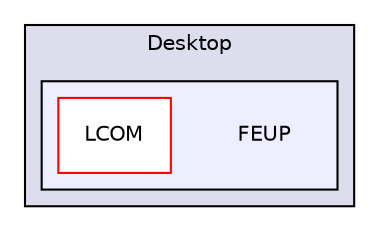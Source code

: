 digraph "C:/Users/manel/Desktop/FEUP" {
  bgcolor=transparent;
  compound=true
  node [ fontsize="10", fontname="Helvetica"];
  edge [ labelfontsize="10", labelfontname="Helvetica"];
  subgraph clusterdir_33bc72ab2cd79fc43fadd2e88807d46e {
    graph [ bgcolor="#ddddee", pencolor="black", label="Desktop" fontname="Helvetica", fontsize="10", URL="dir_33bc72ab2cd79fc43fadd2e88807d46e.html"]
  subgraph clusterdir_c025bebfa88a710a6a26995ae6444247 {
    graph [ bgcolor="#eeeeff", pencolor="black", label="" URL="dir_c025bebfa88a710a6a26995ae6444247.html"];
    dir_c025bebfa88a710a6a26995ae6444247 [shape=plaintext label="FEUP"];
    dir_db0f75998f5f91cbff74cab36399802d [shape=box label="LCOM" color="red" fillcolor="white" style="filled" URL="dir_db0f75998f5f91cbff74cab36399802d.html"];
  }
  }
}
